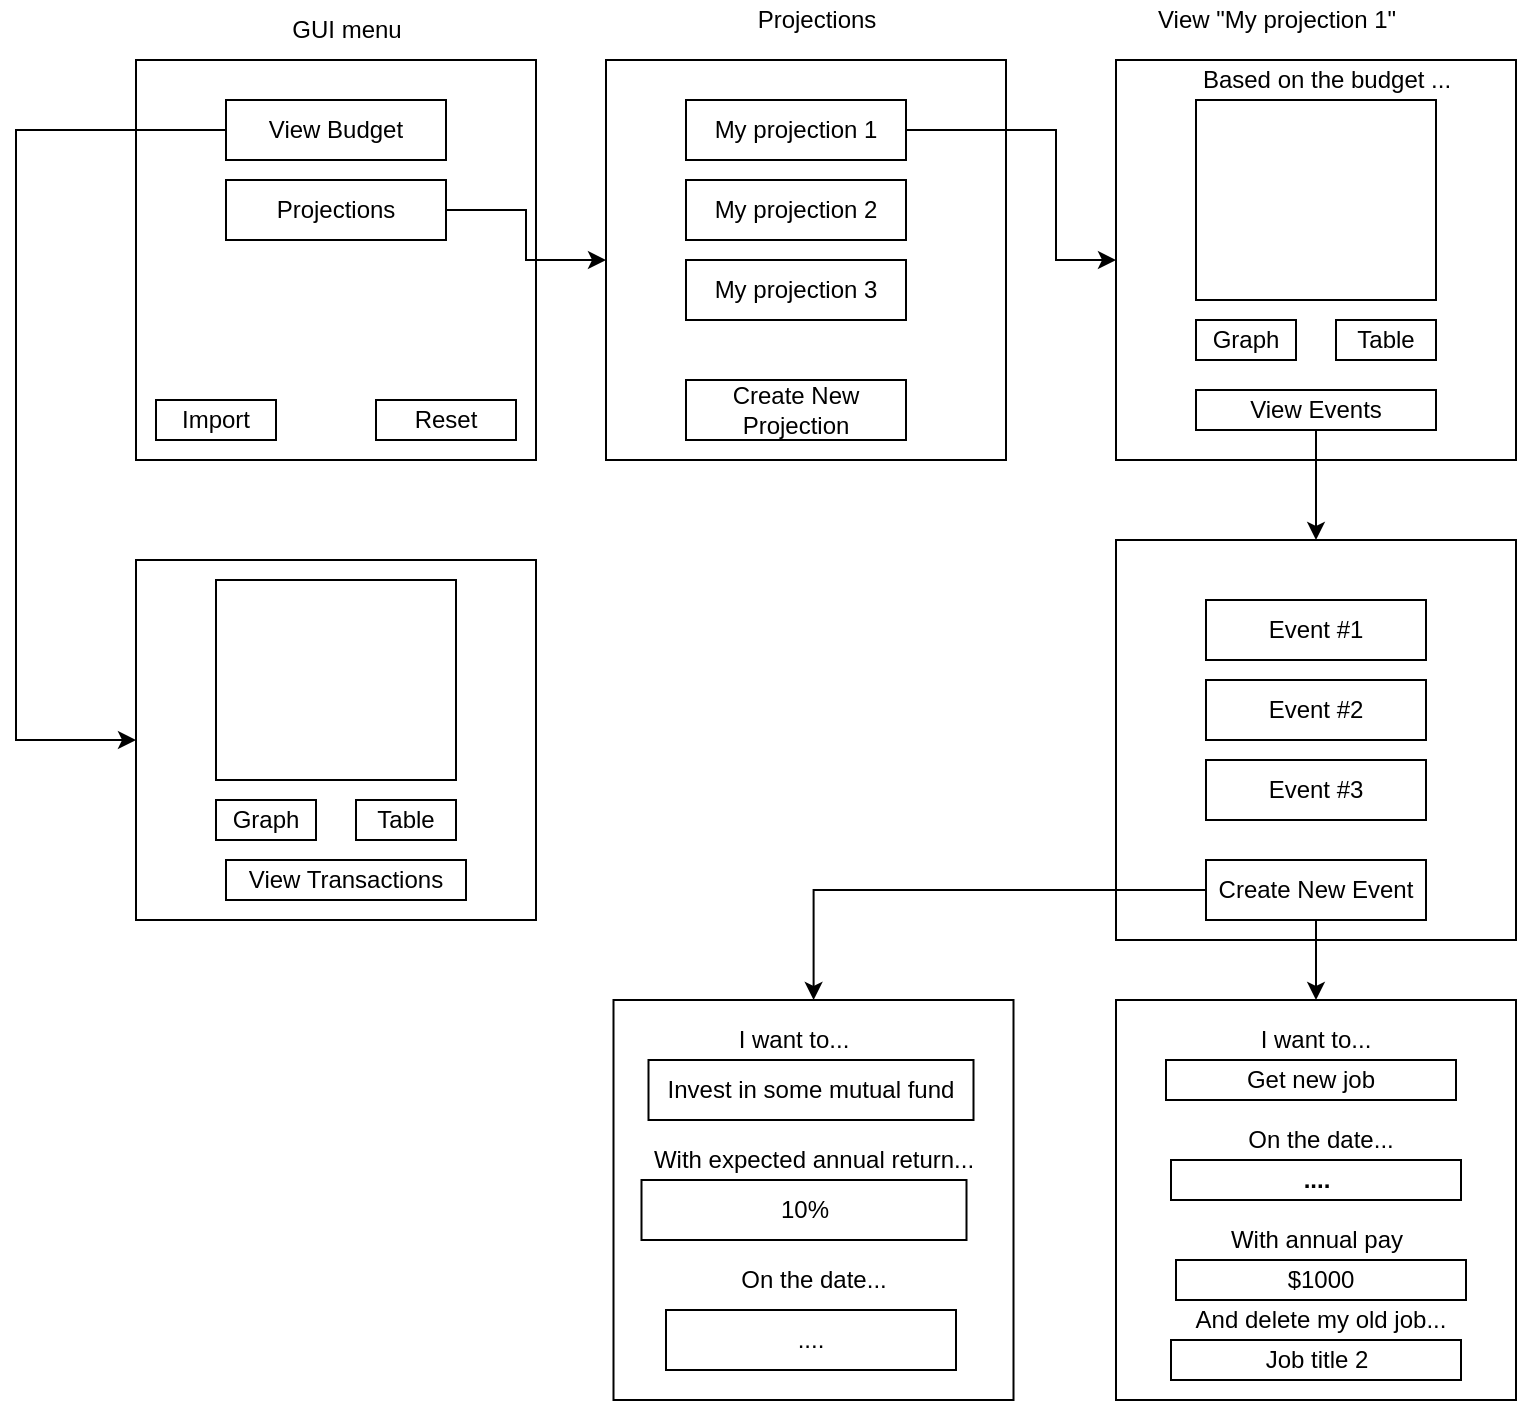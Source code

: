 <mxfile version="15.2.7" type="device"><diagram id="nB685cJP7MNHRUd0_44F" name="Page-1"><mxGraphModel dx="1038" dy="547" grid="1" gridSize="10" guides="1" tooltips="1" connect="1" arrows="1" fold="1" page="1" pageScale="1" pageWidth="850" pageHeight="1100" math="0" shadow="0"><root><mxCell id="0"/><mxCell id="1" parent="0"/><mxCell id="oYu0g1RiNaleH8jBDQYR-22" value="" style="whiteSpace=wrap;html=1;aspect=fixed;" parent="1" vertex="1"><mxGeometry x="325" y="120" width="200" height="200" as="geometry"/></mxCell><mxCell id="oYu0g1RiNaleH8jBDQYR-1" value="" style="whiteSpace=wrap;html=1;aspect=fixed;" parent="1" vertex="1"><mxGeometry x="90" y="120" width="200" height="200" as="geometry"/></mxCell><mxCell id="oYu0g1RiNaleH8jBDQYR-2" value="Import" style="rounded=0;whiteSpace=wrap;html=1;" parent="1" vertex="1"><mxGeometry x="100" y="290" width="60" height="20" as="geometry"/></mxCell><mxCell id="oYu0g1RiNaleH8jBDQYR-4" value="Reset" style="rounded=0;whiteSpace=wrap;html=1;" parent="1" vertex="1"><mxGeometry x="210" y="290" width="70" height="20" as="geometry"/></mxCell><mxCell id="oYu0g1RiNaleH8jBDQYR-17" value="" style="edgeStyle=orthogonalEdgeStyle;rounded=0;orthogonalLoop=1;jettySize=auto;html=1;" parent="1" source="oYu0g1RiNaleH8jBDQYR-5" target="oYu0g1RiNaleH8jBDQYR-16" edge="1"><mxGeometry relative="1" as="geometry"><Array as="points"><mxPoint x="30" y="155"/><mxPoint x="30" y="460"/></Array></mxGeometry></mxCell><mxCell id="oYu0g1RiNaleH8jBDQYR-5" value="View Budget" style="rounded=0;whiteSpace=wrap;html=1;" parent="1" vertex="1"><mxGeometry x="135" y="140" width="110" height="30" as="geometry"/></mxCell><mxCell id="oYu0g1RiNaleH8jBDQYR-24" value="" style="edgeStyle=orthogonalEdgeStyle;rounded=0;orthogonalLoop=1;jettySize=auto;html=1;" parent="1" source="oYu0g1RiNaleH8jBDQYR-8" target="oYu0g1RiNaleH8jBDQYR-22" edge="1"><mxGeometry relative="1" as="geometry"/></mxCell><mxCell id="oYu0g1RiNaleH8jBDQYR-8" value="Projections" style="rounded=0;whiteSpace=wrap;html=1;" parent="1" vertex="1"><mxGeometry x="135" y="180" width="110" height="30" as="geometry"/></mxCell><mxCell id="oYu0g1RiNaleH8jBDQYR-25" value="" style="edgeStyle=orthogonalEdgeStyle;rounded=0;orthogonalLoop=1;jettySize=auto;html=1;" parent="1" source="oYu0g1RiNaleH8jBDQYR-11" target="oYu0g1RiNaleH8jBDQYR-23" edge="1"><mxGeometry relative="1" as="geometry"><Array as="points"><mxPoint x="550" y="155"/><mxPoint x="550" y="220"/></Array></mxGeometry></mxCell><mxCell id="oYu0g1RiNaleH8jBDQYR-11" value="My projection 1" style="rounded=0;whiteSpace=wrap;html=1;" parent="1" vertex="1"><mxGeometry x="365" y="140" width="110" height="30" as="geometry"/></mxCell><mxCell id="oYu0g1RiNaleH8jBDQYR-12" value="My projection 2" style="rounded=0;whiteSpace=wrap;html=1;" parent="1" vertex="1"><mxGeometry x="365" y="180" width="110" height="30" as="geometry"/></mxCell><mxCell id="oYu0g1RiNaleH8jBDQYR-14" value="My projection 3" style="rounded=0;whiteSpace=wrap;html=1;" parent="1" vertex="1"><mxGeometry x="365" y="220" width="110" height="30" as="geometry"/></mxCell><mxCell id="oYu0g1RiNaleH8jBDQYR-15" value="Create New Projection" style="rounded=0;whiteSpace=wrap;html=1;" parent="1" vertex="1"><mxGeometry x="365" y="280" width="110" height="30" as="geometry"/></mxCell><mxCell id="oYu0g1RiNaleH8jBDQYR-16" value="" style="rounded=0;whiteSpace=wrap;html=1;" parent="1" vertex="1"><mxGeometry x="90" y="370" width="200" height="180" as="geometry"/></mxCell><mxCell id="oYu0g1RiNaleH8jBDQYR-20" value="GUI menu" style="text;html=1;align=center;verticalAlign=middle;resizable=0;points=[];autosize=1;strokeColor=none;" parent="1" vertex="1"><mxGeometry x="160" y="95" width="70" height="20" as="geometry"/></mxCell><mxCell id="oYu0g1RiNaleH8jBDQYR-23" value="" style="whiteSpace=wrap;html=1;aspect=fixed;" parent="1" vertex="1"><mxGeometry x="580" y="120" width="200" height="200" as="geometry"/></mxCell><mxCell id="oYu0g1RiNaleH8jBDQYR-26" value="Projections" style="text;html=1;align=center;verticalAlign=middle;resizable=0;points=[];autosize=1;strokeColor=none;" parent="1" vertex="1"><mxGeometry x="395" y="90" width="70" height="20" as="geometry"/></mxCell><mxCell id="oYu0g1RiNaleH8jBDQYR-27" value="View &quot;My projection 1&quot;" style="text;html=1;align=center;verticalAlign=middle;resizable=0;points=[];autosize=1;strokeColor=none;" parent="1" vertex="1"><mxGeometry x="595" y="90" width="130" height="20" as="geometry"/></mxCell><mxCell id="oYu0g1RiNaleH8jBDQYR-29" value="" style="rounded=0;whiteSpace=wrap;html=1;" parent="1" vertex="1"><mxGeometry x="620" y="140" width="120" height="100" as="geometry"/></mxCell><mxCell id="oYu0g1RiNaleH8jBDQYR-30" value="Graph" style="rounded=0;whiteSpace=wrap;html=1;" parent="1" vertex="1"><mxGeometry x="620" y="250" width="50" height="20" as="geometry"/></mxCell><mxCell id="oYu0g1RiNaleH8jBDQYR-31" value="Table" style="rounded=0;whiteSpace=wrap;html=1;" parent="1" vertex="1"><mxGeometry x="690" y="250" width="50" height="20" as="geometry"/></mxCell><mxCell id="oYu0g1RiNaleH8jBDQYR-36" value="" style="edgeStyle=orthogonalEdgeStyle;rounded=0;orthogonalLoop=1;jettySize=auto;html=1;" parent="1" source="oYu0g1RiNaleH8jBDQYR-32" target="oYu0g1RiNaleH8jBDQYR-35" edge="1"><mxGeometry relative="1" as="geometry"/></mxCell><mxCell id="oYu0g1RiNaleH8jBDQYR-32" value="View Events" style="rounded=0;whiteSpace=wrap;html=1;" parent="1" vertex="1"><mxGeometry x="620" y="285" width="120" height="20" as="geometry"/></mxCell><mxCell id="oYu0g1RiNaleH8jBDQYR-35" value="" style="whiteSpace=wrap;html=1;aspect=fixed;" parent="1" vertex="1"><mxGeometry x="580" y="360" width="200" height="200" as="geometry"/></mxCell><mxCell id="oYu0g1RiNaleH8jBDQYR-37" value="Event #1" style="rounded=0;whiteSpace=wrap;html=1;" parent="1" vertex="1"><mxGeometry x="625" y="390" width="110" height="30" as="geometry"/></mxCell><mxCell id="oYu0g1RiNaleH8jBDQYR-38" value="Event #2" style="rounded=0;whiteSpace=wrap;html=1;" parent="1" vertex="1"><mxGeometry x="625" y="430" width="110" height="30" as="geometry"/></mxCell><mxCell id="oYu0g1RiNaleH8jBDQYR-39" value="Event #3" style="rounded=0;whiteSpace=wrap;html=1;" parent="1" vertex="1"><mxGeometry x="625" y="470" width="110" height="30" as="geometry"/></mxCell><mxCell id="oYu0g1RiNaleH8jBDQYR-50" value="" style="edgeStyle=orthogonalEdgeStyle;rounded=0;orthogonalLoop=1;jettySize=auto;html=1;" parent="1" source="oYu0g1RiNaleH8jBDQYR-41" target="oYu0g1RiNaleH8jBDQYR-49" edge="1"><mxGeometry relative="1" as="geometry"/></mxCell><mxCell id="oYu0g1RiNaleH8jBDQYR-56" value="" style="edgeStyle=orthogonalEdgeStyle;rounded=0;orthogonalLoop=1;jettySize=auto;html=1;" parent="1" source="oYu0g1RiNaleH8jBDQYR-41" target="oYu0g1RiNaleH8jBDQYR-55" edge="1"><mxGeometry relative="1" as="geometry"/></mxCell><mxCell id="oYu0g1RiNaleH8jBDQYR-41" value="Create New Event" style="rounded=0;whiteSpace=wrap;html=1;" parent="1" vertex="1"><mxGeometry x="625" y="520" width="110" height="30" as="geometry"/></mxCell><mxCell id="oYu0g1RiNaleH8jBDQYR-45" value="" style="rounded=0;whiteSpace=wrap;html=1;" parent="1" vertex="1"><mxGeometry x="130" y="380" width="120" height="100" as="geometry"/></mxCell><mxCell id="oYu0g1RiNaleH8jBDQYR-46" value="Graph" style="rounded=0;whiteSpace=wrap;html=1;" parent="1" vertex="1"><mxGeometry x="130" y="490" width="50" height="20" as="geometry"/></mxCell><mxCell id="oYu0g1RiNaleH8jBDQYR-47" value="Table" style="rounded=0;whiteSpace=wrap;html=1;" parent="1" vertex="1"><mxGeometry x="200" y="490" width="50" height="20" as="geometry"/></mxCell><mxCell id="oYu0g1RiNaleH8jBDQYR-48" value="View Transactions" style="rounded=0;whiteSpace=wrap;html=1;" parent="1" vertex="1"><mxGeometry x="135" y="520" width="120" height="20" as="geometry"/></mxCell><mxCell id="oYu0g1RiNaleH8jBDQYR-49" value="" style="whiteSpace=wrap;html=1;aspect=fixed;" parent="1" vertex="1"><mxGeometry x="580" y="590" width="200" height="200" as="geometry"/></mxCell><mxCell id="oYu0g1RiNaleH8jBDQYR-51" value="I want to..." style="text;html=1;strokeColor=none;fillColor=none;align=center;verticalAlign=middle;whiteSpace=wrap;rounded=0;" parent="1" vertex="1"><mxGeometry x="645" y="600" width="70" height="20" as="geometry"/></mxCell><mxCell id="oYu0g1RiNaleH8jBDQYR-52" value="Get new job" style="rounded=0;whiteSpace=wrap;html=1;" parent="1" vertex="1"><mxGeometry x="605" y="620" width="145" height="20" as="geometry"/></mxCell><mxCell id="oYu0g1RiNaleH8jBDQYR-53" value="On the date..." style="text;html=1;strokeColor=none;fillColor=none;align=center;verticalAlign=middle;whiteSpace=wrap;rounded=0;" parent="1" vertex="1"><mxGeometry x="625" y="650" width="115" height="20" as="geometry"/></mxCell><mxCell id="oYu0g1RiNaleH8jBDQYR-54" value="...." style="rounded=0;whiteSpace=wrap;html=1;fontStyle=1" parent="1" vertex="1"><mxGeometry x="607.5" y="670" width="145" height="20" as="geometry"/></mxCell><mxCell id="oYu0g1RiNaleH8jBDQYR-55" value="" style="whiteSpace=wrap;html=1;aspect=fixed;" parent="1" vertex="1"><mxGeometry x="328.75" y="590" width="200" height="200" as="geometry"/></mxCell><mxCell id="oYu0g1RiNaleH8jBDQYR-57" value="I want to..." style="text;html=1;strokeColor=none;fillColor=none;align=center;verticalAlign=middle;whiteSpace=wrap;rounded=0;" parent="1" vertex="1"><mxGeometry x="383.75" y="600" width="70" height="20" as="geometry"/></mxCell><mxCell id="oYu0g1RiNaleH8jBDQYR-58" value="Invest in some mutual fund" style="rounded=0;whiteSpace=wrap;html=1;" parent="1" vertex="1"><mxGeometry x="346.25" y="620" width="162.5" height="30" as="geometry"/></mxCell><mxCell id="oYu0g1RiNaleH8jBDQYR-60" value="With expected annual return..." style="text;html=1;strokeColor=none;fillColor=none;align=center;verticalAlign=middle;whiteSpace=wrap;rounded=0;" parent="1" vertex="1"><mxGeometry x="318.75" y="660" width="220" height="20" as="geometry"/></mxCell><mxCell id="oYu0g1RiNaleH8jBDQYR-62" value="10%" style="rounded=0;whiteSpace=wrap;html=1;" parent="1" vertex="1"><mxGeometry x="342.75" y="680" width="162.5" height="30" as="geometry"/></mxCell><mxCell id="oYu0g1RiNaleH8jBDQYR-63" value="On the date..." style="text;html=1;strokeColor=none;fillColor=none;align=center;verticalAlign=middle;whiteSpace=wrap;rounded=0;" parent="1" vertex="1"><mxGeometry x="318.75" y="720" width="220" height="20" as="geometry"/></mxCell><mxCell id="oYu0g1RiNaleH8jBDQYR-64" value="...." style="rounded=0;whiteSpace=wrap;html=1;" parent="1" vertex="1"><mxGeometry x="355" y="745" width="145" height="30" as="geometry"/></mxCell><mxCell id="oYu0g1RiNaleH8jBDQYR-65" value="And delete my old job..." style="text;html=1;strokeColor=none;fillColor=none;align=center;verticalAlign=middle;whiteSpace=wrap;rounded=0;" parent="1" vertex="1"><mxGeometry x="605" y="740" width="155" height="20" as="geometry"/></mxCell><mxCell id="oYu0g1RiNaleH8jBDQYR-66" value="Job title 2" style="rounded=0;whiteSpace=wrap;html=1;" parent="1" vertex="1"><mxGeometry x="607.5" y="760" width="145" height="20" as="geometry"/></mxCell><mxCell id="oYu0g1RiNaleH8jBDQYR-67" value="With annual pay" style="text;html=1;strokeColor=none;fillColor=none;align=center;verticalAlign=middle;whiteSpace=wrap;rounded=0;" parent="1" vertex="1"><mxGeometry x="622.5" y="700" width="115" height="20" as="geometry"/></mxCell><mxCell id="oYu0g1RiNaleH8jBDQYR-68" value="&lt;span style=&quot;font-weight: normal&quot;&gt;$1000&lt;/span&gt;" style="rounded=0;whiteSpace=wrap;html=1;fontStyle=1" parent="1" vertex="1"><mxGeometry x="610" y="720" width="145" height="20" as="geometry"/></mxCell><mxCell id="XMgsYb5uCzzHcImOSghU-1" value="Based on the budget ..." style="text;html=1;align=center;verticalAlign=middle;resizable=0;points=[];autosize=1;strokeColor=none;fillColor=none;" vertex="1" parent="1"><mxGeometry x="615" y="120" width="140" height="20" as="geometry"/></mxCell></root></mxGraphModel></diagram></mxfile>